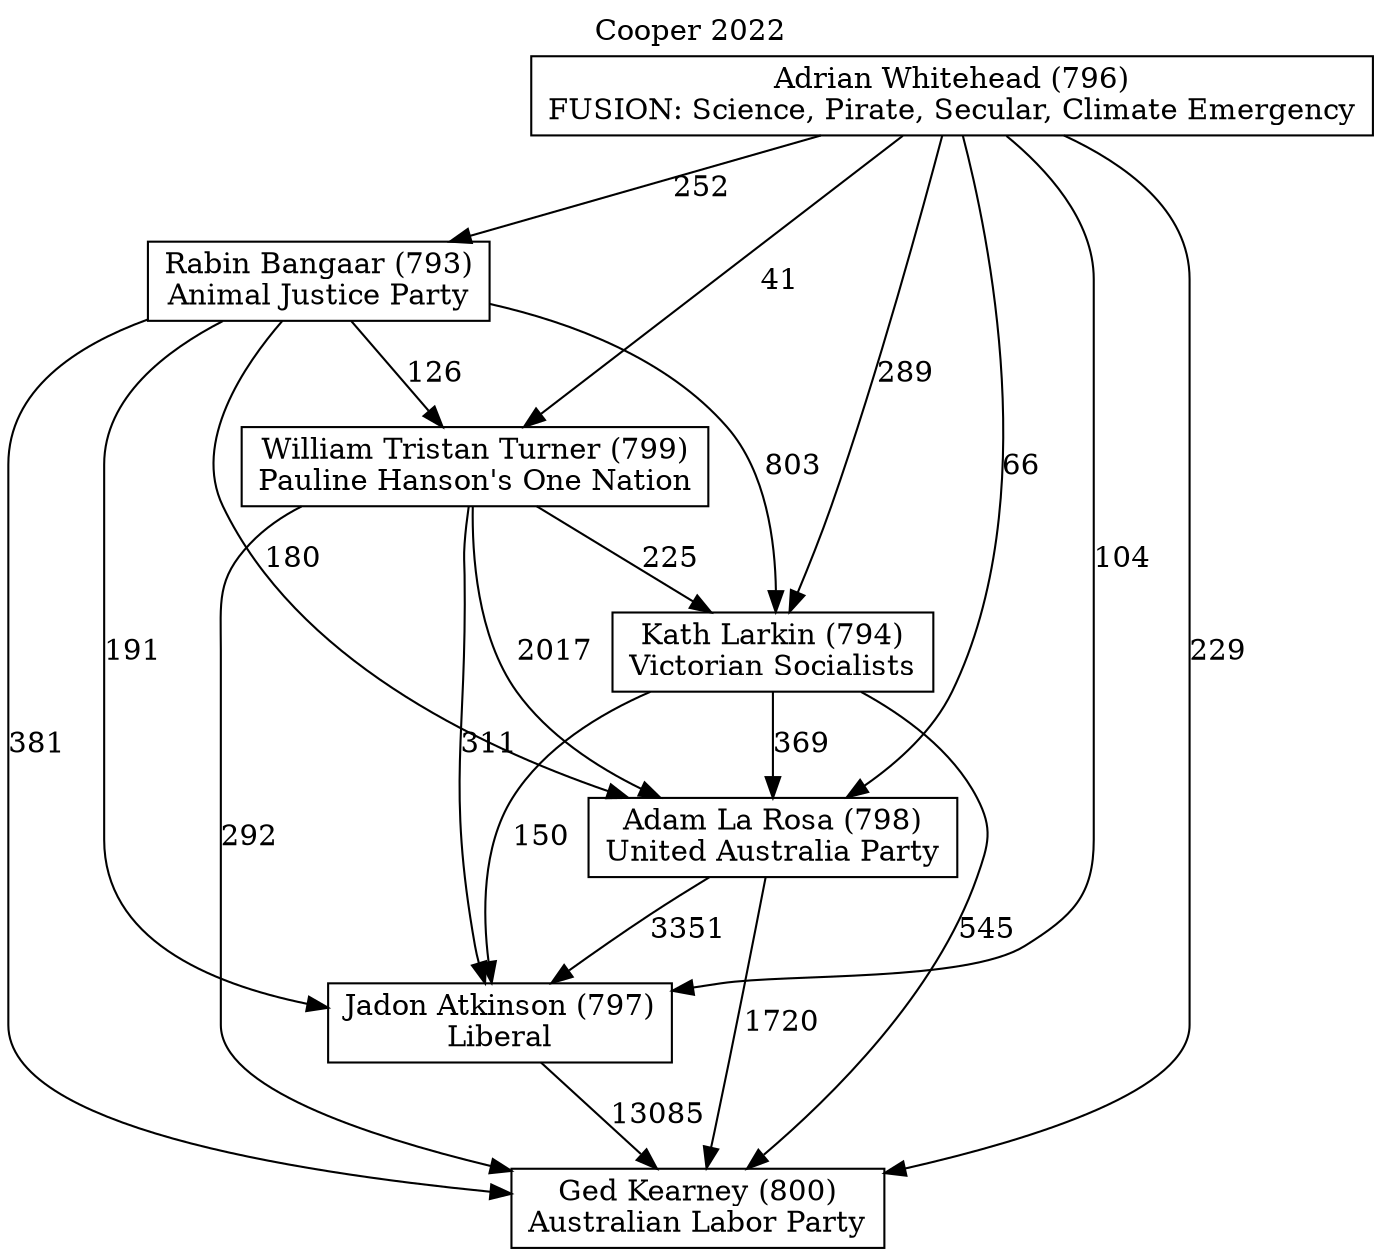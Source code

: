 // House preference flow
digraph "Ged Kearney (800)_Cooper_2022" {
	graph [label="Cooper 2022" labelloc=t mclimit=10]
	node [shape=box]
	"Adam La Rosa (798)" [label="Adam La Rosa (798)
United Australia Party"]
	"Adrian Whitehead (796)" [label="Adrian Whitehead (796)
FUSION: Science, Pirate, Secular, Climate Emergency"]
	"Ged Kearney (800)" [label="Ged Kearney (800)
Australian Labor Party"]
	"Jadon Atkinson (797)" [label="Jadon Atkinson (797)
Liberal"]
	"Kath Larkin (794)" [label="Kath Larkin (794)
Victorian Socialists"]
	"Rabin Bangaar (793)" [label="Rabin Bangaar (793)
Animal Justice Party"]
	"William Tristan Turner (799)" [label="William Tristan Turner (799)
Pauline Hanson's One Nation"]
	"Adam La Rosa (798)" -> "Ged Kearney (800)" [label=1720]
	"Adam La Rosa (798)" -> "Jadon Atkinson (797)" [label=3351]
	"Adrian Whitehead (796)" -> "Adam La Rosa (798)" [label=66]
	"Adrian Whitehead (796)" -> "Ged Kearney (800)" [label=229]
	"Adrian Whitehead (796)" -> "Jadon Atkinson (797)" [label=104]
	"Adrian Whitehead (796)" -> "Kath Larkin (794)" [label=289]
	"Adrian Whitehead (796)" -> "Rabin Bangaar (793)" [label=252]
	"Adrian Whitehead (796)" -> "William Tristan Turner (799)" [label=41]
	"Jadon Atkinson (797)" -> "Ged Kearney (800)" [label=13085]
	"Kath Larkin (794)" -> "Adam La Rosa (798)" [label=369]
	"Kath Larkin (794)" -> "Ged Kearney (800)" [label=545]
	"Kath Larkin (794)" -> "Jadon Atkinson (797)" [label=150]
	"Rabin Bangaar (793)" -> "Adam La Rosa (798)" [label=180]
	"Rabin Bangaar (793)" -> "Ged Kearney (800)" [label=381]
	"Rabin Bangaar (793)" -> "Jadon Atkinson (797)" [label=191]
	"Rabin Bangaar (793)" -> "Kath Larkin (794)" [label=803]
	"Rabin Bangaar (793)" -> "William Tristan Turner (799)" [label=126]
	"William Tristan Turner (799)" -> "Adam La Rosa (798)" [label=2017]
	"William Tristan Turner (799)" -> "Ged Kearney (800)" [label=292]
	"William Tristan Turner (799)" -> "Jadon Atkinson (797)" [label=311]
	"William Tristan Turner (799)" -> "Kath Larkin (794)" [label=225]
}
